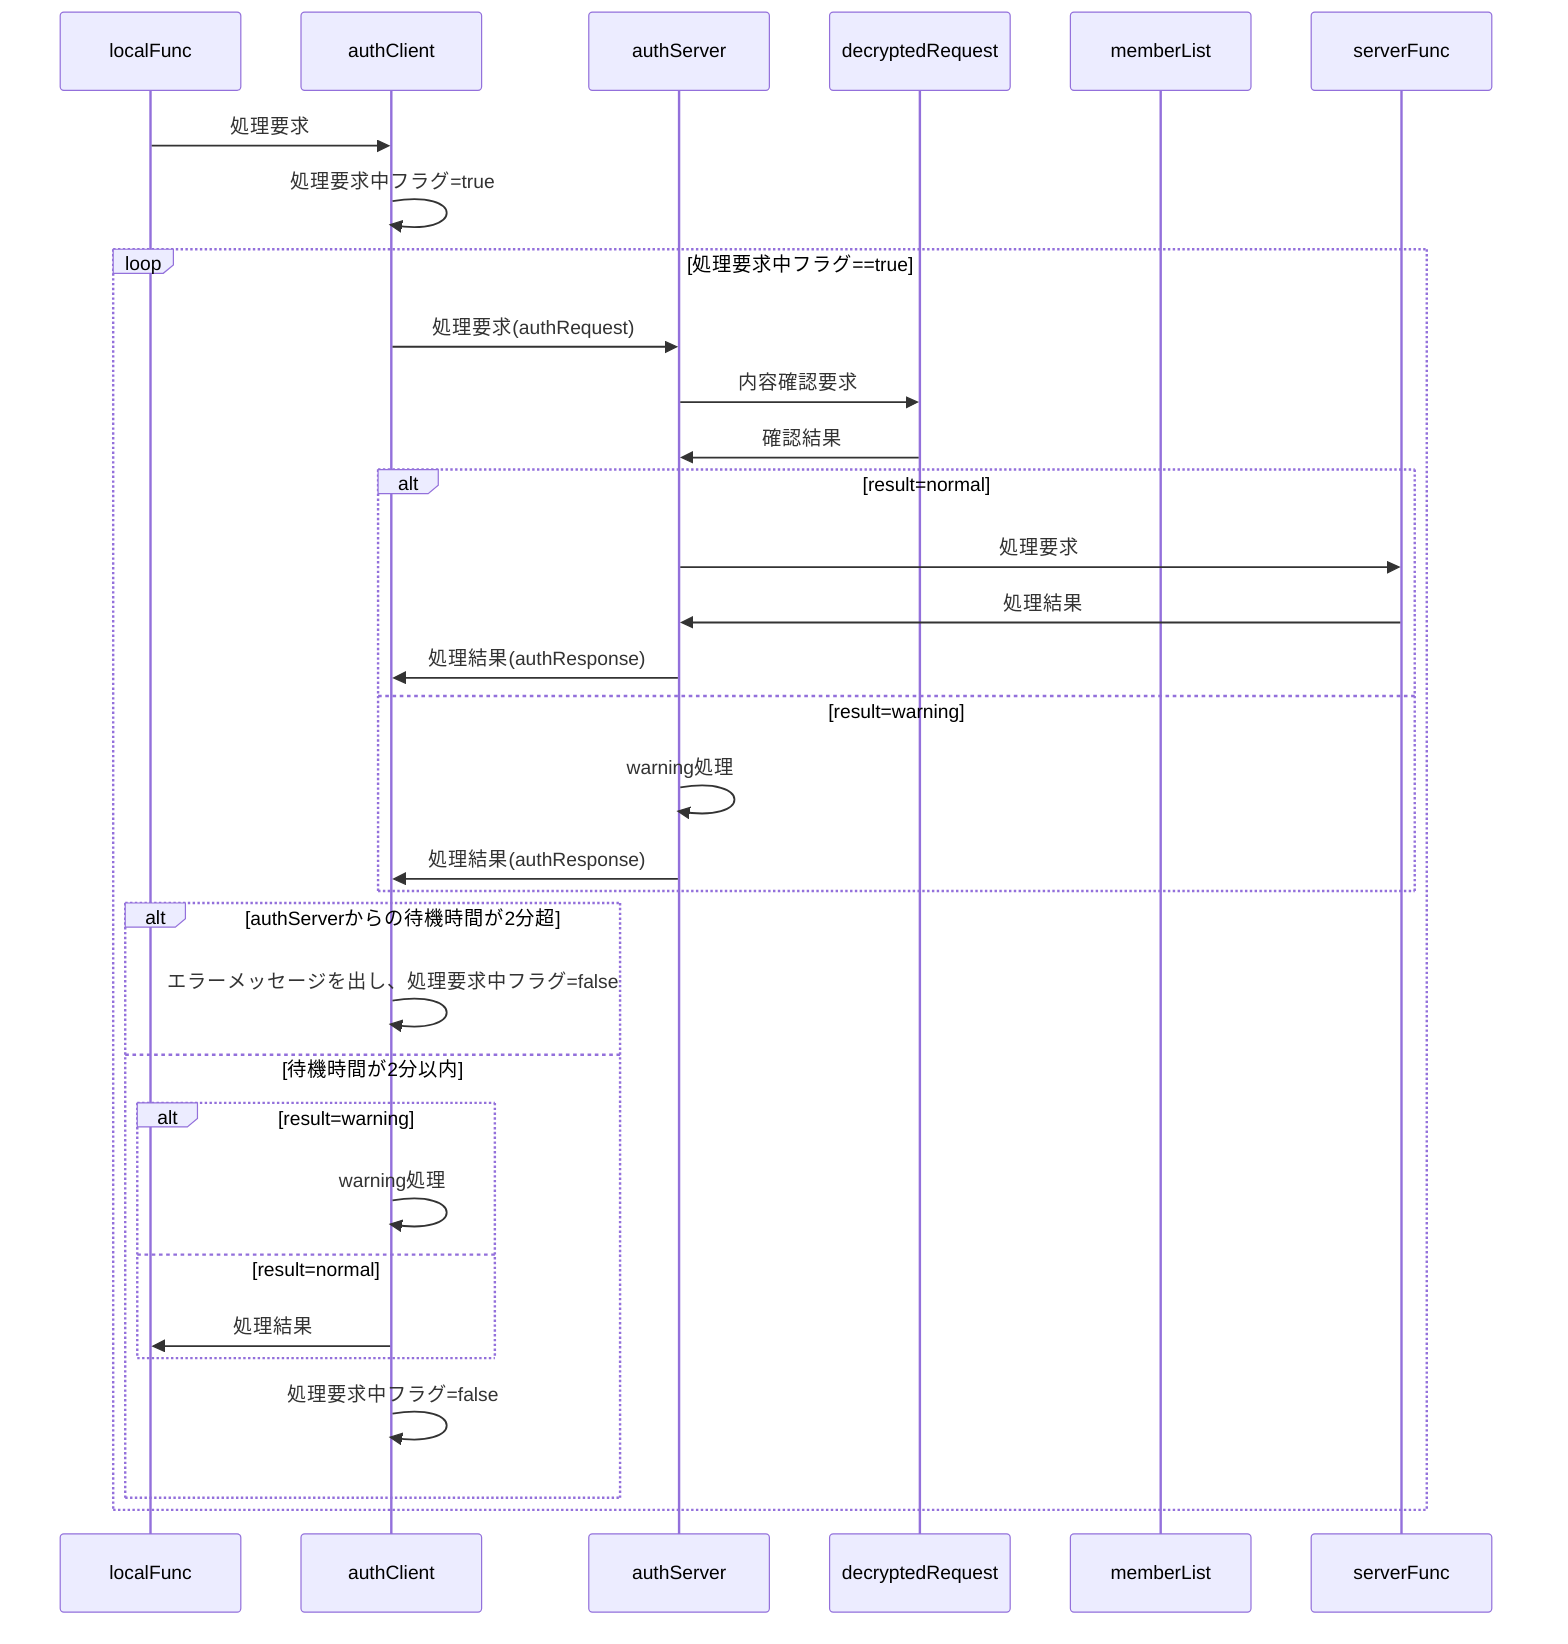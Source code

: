 sequenceDiagram
  %%participant clientMail
  participant localFunc
  participant authClient
  participant authServer
  participant decryptedRequest
  participant memberList
  participant serverFunc
  %%participant admin

  localFunc->>authClient: 処理要求
  authClient->>authClient: 処理要求中フラグ=true
  loop 処理要求中フラグ==true
    authClient->>authServer: 処理要求(authRequest)

    %% サーバ側処理
    authServer->>decryptedRequest: 内容確認要求
    decryptedRequest->>authServer: 確認結果

    alt result=normal
      authServer->>serverFunc: 処理要求
      serverFunc->>authServer: 処理結果
      authServer->>authClient: 処理結果(authResponse)
    else result=warning
      authServer->>authServer: warning処理
      authServer->>authClient: 処理結果(authResponse)
    end

    %% クライアント側処理
    alt authServerからの待機時間が2分超
      authClient->>authClient: エラーメッセージを出し、処理要求中フラグ=false
    else 待機時間が2分以内
      alt result=warning
        authClient->>authClient: warning処理
      else result=normal
        authClient->>localFunc: 処理結果
      end
      authClient->>authClient: 処理要求中フラグ=false
    end
  end